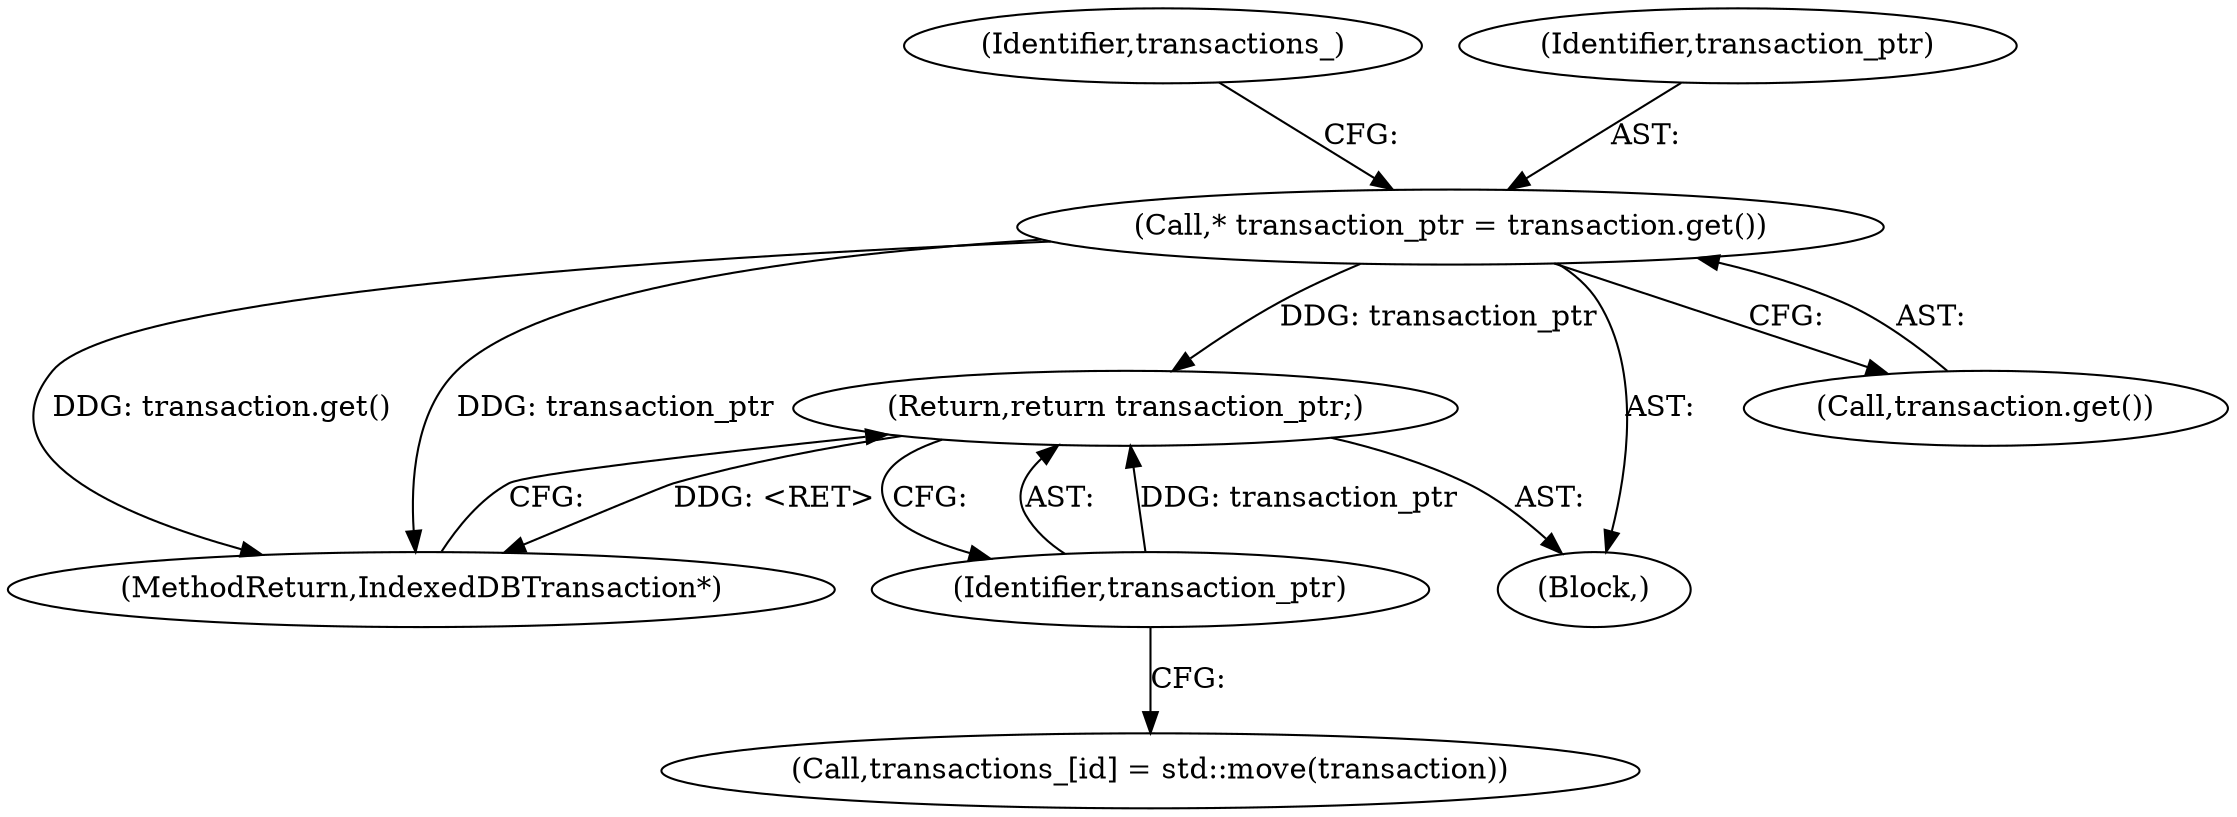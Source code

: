 digraph "0_Chrome_11601c08e92732d2883af2057c41c17cba890844_0@pointer" {
"1000133" [label="(Return,return transaction_ptr;)"];
"1000134" [label="(Identifier,transaction_ptr)"];
"1000124" [label="(Call,* transaction_ptr = transaction.get())"];
"1000133" [label="(Return,return transaction_ptr;)"];
"1000127" [label="(Call,transactions_[id] = std::move(transaction))"];
"1000135" [label="(MethodReturn,IndexedDBTransaction*)"];
"1000129" [label="(Identifier,transactions_)"];
"1000134" [label="(Identifier,transaction_ptr)"];
"1000105" [label="(Block,)"];
"1000126" [label="(Call,transaction.get())"];
"1000125" [label="(Identifier,transaction_ptr)"];
"1000124" [label="(Call,* transaction_ptr = transaction.get())"];
"1000133" -> "1000105"  [label="AST: "];
"1000133" -> "1000134"  [label="CFG: "];
"1000134" -> "1000133"  [label="AST: "];
"1000135" -> "1000133"  [label="CFG: "];
"1000133" -> "1000135"  [label="DDG: <RET>"];
"1000134" -> "1000133"  [label="DDG: transaction_ptr"];
"1000124" -> "1000133"  [label="DDG: transaction_ptr"];
"1000134" -> "1000127"  [label="CFG: "];
"1000124" -> "1000105"  [label="AST: "];
"1000124" -> "1000126"  [label="CFG: "];
"1000125" -> "1000124"  [label="AST: "];
"1000126" -> "1000124"  [label="AST: "];
"1000129" -> "1000124"  [label="CFG: "];
"1000124" -> "1000135"  [label="DDG: transaction.get()"];
"1000124" -> "1000135"  [label="DDG: transaction_ptr"];
}
